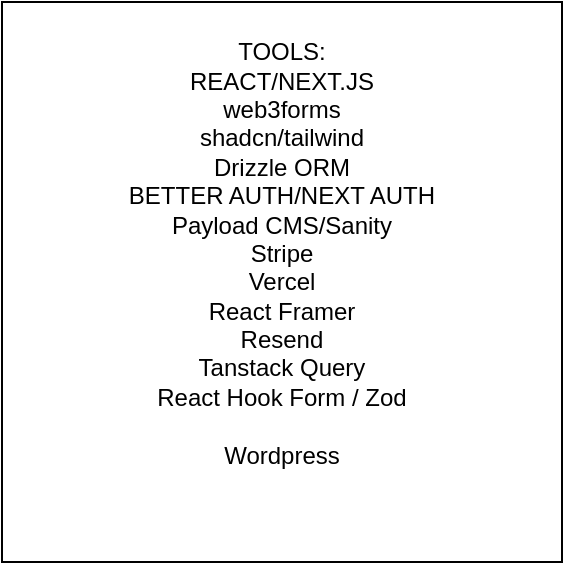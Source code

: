 <mxfile version="26.0.2">
  <diagram name="Strona-1" id="TuqmJoNOewQfI1aBjjhM">
    <mxGraphModel dx="1434" dy="754" grid="1" gridSize="10" guides="1" tooltips="1" connect="1" arrows="1" fold="1" page="1" pageScale="1" pageWidth="827" pageHeight="1169" math="0" shadow="0">
      <root>
        <mxCell id="0" />
        <mxCell id="1" parent="0" />
        <mxCell id="ajCl-1CLkQapSvP-V7Mr-1" value="&lt;div&gt;TOOLS:&lt;/div&gt;&lt;div&gt;REACT/NEXT.JS&lt;/div&gt;&lt;div&gt;web3forms&lt;/div&gt;&lt;div&gt;shadcn/tailwind&lt;/div&gt;&lt;div&gt;Drizzle ORM&lt;/div&gt;&lt;div&gt;BETTER AUTH/NEXT AUTH&lt;br&gt;&lt;/div&gt;&lt;div&gt;Payload CMS/Sanity&lt;/div&gt;&lt;div&gt;Stripe&lt;/div&gt;&lt;div&gt;Vercel&lt;/div&gt;&lt;div&gt;React Framer&lt;/div&gt;&lt;div&gt;Resend&lt;/div&gt;&lt;div&gt;Tanstack Query&lt;/div&gt;&lt;div&gt;React Hook Form / Zod&lt;br&gt;&lt;/div&gt;&lt;div&gt;&lt;br&gt;&lt;/div&gt;&lt;div&gt;Wordpress&lt;br&gt;&lt;/div&gt;&lt;div&gt;&lt;br&gt;&lt;/div&gt;&lt;div&gt;&lt;br&gt;&lt;/div&gt;" style="rounded=0;whiteSpace=wrap;html=1;" vertex="1" parent="1">
          <mxGeometry x="310" y="300" width="280" height="280" as="geometry" />
        </mxCell>
      </root>
    </mxGraphModel>
  </diagram>
</mxfile>

